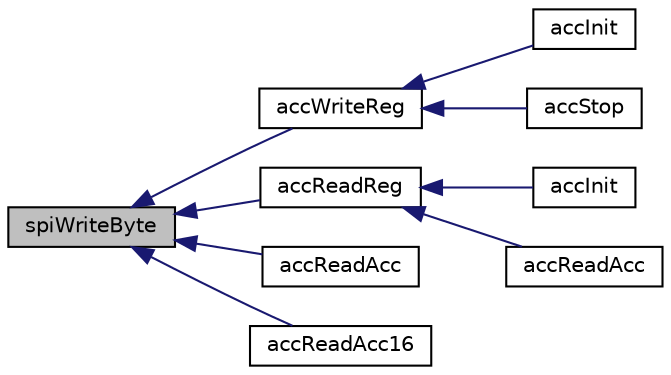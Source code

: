digraph "spiWriteByte"
{
  edge [fontname="Helvetica",fontsize="10",labelfontname="Helvetica",labelfontsize="10"];
  node [fontname="Helvetica",fontsize="10",shape=record];
  rankdir="LR";
  Node1 [label="spiWriteByte",height=0.2,width=0.4,color="black", fillcolor="grey75", style="filled" fontcolor="black"];
  Node1 -> Node2 [dir="back",color="midnightblue",fontsize="10",style="solid",fontname="Helvetica"];
  Node2 [label="accWriteReg",height=0.2,width=0.4,color="black", fillcolor="white", style="filled",URL="$cma3000d_8h.html#a1765a9c388a773a08727bd2618634521",tooltip="Write one byte to a sensor register. "];
  Node2 -> Node3 [dir="back",color="midnightblue",fontsize="10",style="solid",fontname="Helvetica"];
  Node3 [label="accInit",height=0.2,width=0.4,color="black", fillcolor="white", style="filled",URL="$cma3000d_8h.html#a15c95e99316828a110bc75337365e4d6",tooltip="Initialize SPI interface and BMA250 accelerometer. "];
  Node2 -> Node4 [dir="back",color="midnightblue",fontsize="10",style="solid",fontname="Helvetica"];
  Node4 [label="accStop",height=0.2,width=0.4,color="black", fillcolor="white", style="filled",URL="$cma3000d_8c.html#a55f592dc4883621354e871baab8d888e",tooltip="Sets the CMA3000-D01 accelerometer in Power Down mode. "];
  Node1 -> Node5 [dir="back",color="midnightblue",fontsize="10",style="solid",fontname="Helvetica"];
  Node5 [label="accReadReg",height=0.2,width=0.4,color="black", fillcolor="white", style="filled",URL="$cma3000d_8h.html#a3a67b718f1ec46baffdd17835b2451f4",tooltip="Read one byte from a sensor register. "];
  Node5 -> Node6 [dir="back",color="midnightblue",fontsize="10",style="solid",fontname="Helvetica"];
  Node6 [label="accInit",height=0.2,width=0.4,color="black", fillcolor="white", style="filled",URL="$cma3000d_8c.html#a15c95e99316828a110bc75337365e4d6",tooltip="Initialize SPI interface and CMA3000-D01 accelerometer. "];
  Node5 -> Node7 [dir="back",color="midnightblue",fontsize="10",style="solid",fontname="Helvetica"];
  Node7 [label="accReadAcc",height=0.2,width=0.4,color="black", fillcolor="white", style="filled",URL="$cma3000d_8c.html#a97e030c6ae5e38fceb34c7be490b826c",tooltip="Read x, y and z acceleration data. "];
  Node1 -> Node8 [dir="back",color="midnightblue",fontsize="10",style="solid",fontname="Helvetica"];
  Node8 [label="accReadAcc",height=0.2,width=0.4,color="black", fillcolor="white", style="filled",URL="$cma3000d_8h.html#a97e030c6ae5e38fceb34c7be490b826c",tooltip="Read x, y and z acceleration data. "];
  Node1 -> Node9 [dir="back",color="midnightblue",fontsize="10",style="solid",fontname="Helvetica"];
  Node9 [label="accReadAcc16",height=0.2,width=0.4,color="black", fillcolor="white", style="filled",URL="$bma250_8h.html#a20207c53ef65b4bd2f8d179e44b80674"];
}
